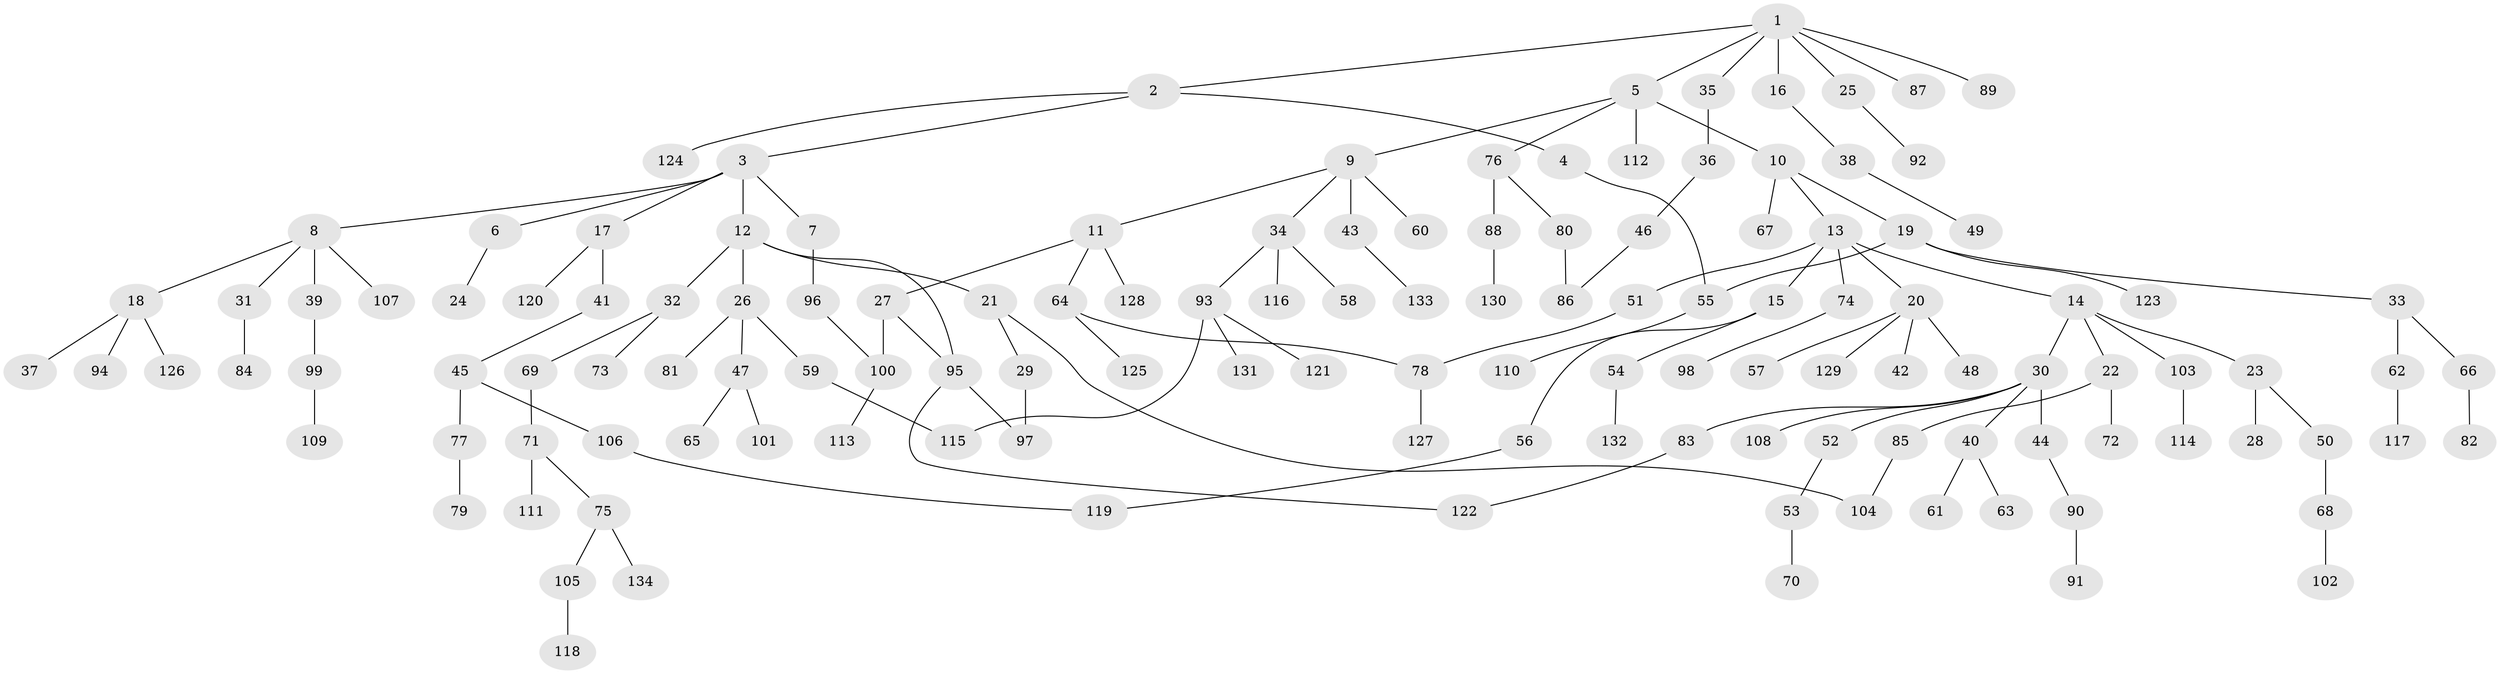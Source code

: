 // Generated by graph-tools (version 1.1) at 2025/25/03/09/25 03:25:28]
// undirected, 134 vertices, 143 edges
graph export_dot {
graph [start="1"]
  node [color=gray90,style=filled];
  1;
  2;
  3;
  4;
  5;
  6;
  7;
  8;
  9;
  10;
  11;
  12;
  13;
  14;
  15;
  16;
  17;
  18;
  19;
  20;
  21;
  22;
  23;
  24;
  25;
  26;
  27;
  28;
  29;
  30;
  31;
  32;
  33;
  34;
  35;
  36;
  37;
  38;
  39;
  40;
  41;
  42;
  43;
  44;
  45;
  46;
  47;
  48;
  49;
  50;
  51;
  52;
  53;
  54;
  55;
  56;
  57;
  58;
  59;
  60;
  61;
  62;
  63;
  64;
  65;
  66;
  67;
  68;
  69;
  70;
  71;
  72;
  73;
  74;
  75;
  76;
  77;
  78;
  79;
  80;
  81;
  82;
  83;
  84;
  85;
  86;
  87;
  88;
  89;
  90;
  91;
  92;
  93;
  94;
  95;
  96;
  97;
  98;
  99;
  100;
  101;
  102;
  103;
  104;
  105;
  106;
  107;
  108;
  109;
  110;
  111;
  112;
  113;
  114;
  115;
  116;
  117;
  118;
  119;
  120;
  121;
  122;
  123;
  124;
  125;
  126;
  127;
  128;
  129;
  130;
  131;
  132;
  133;
  134;
  1 -- 2;
  1 -- 5;
  1 -- 16;
  1 -- 25;
  1 -- 35;
  1 -- 87;
  1 -- 89;
  2 -- 3;
  2 -- 4;
  2 -- 124;
  3 -- 6;
  3 -- 7;
  3 -- 8;
  3 -- 12;
  3 -- 17;
  4 -- 55;
  5 -- 9;
  5 -- 10;
  5 -- 76;
  5 -- 112;
  6 -- 24;
  7 -- 96;
  8 -- 18;
  8 -- 31;
  8 -- 39;
  8 -- 107;
  9 -- 11;
  9 -- 34;
  9 -- 43;
  9 -- 60;
  10 -- 13;
  10 -- 19;
  10 -- 67;
  11 -- 27;
  11 -- 64;
  11 -- 128;
  12 -- 21;
  12 -- 26;
  12 -- 32;
  12 -- 95;
  13 -- 14;
  13 -- 15;
  13 -- 20;
  13 -- 51;
  13 -- 74;
  14 -- 22;
  14 -- 23;
  14 -- 30;
  14 -- 103;
  15 -- 54;
  15 -- 56;
  16 -- 38;
  17 -- 41;
  17 -- 120;
  18 -- 37;
  18 -- 94;
  18 -- 126;
  19 -- 33;
  19 -- 123;
  19 -- 55;
  20 -- 42;
  20 -- 48;
  20 -- 57;
  20 -- 129;
  21 -- 29;
  21 -- 104;
  22 -- 72;
  22 -- 85;
  23 -- 28;
  23 -- 50;
  25 -- 92;
  26 -- 47;
  26 -- 59;
  26 -- 81;
  27 -- 95;
  27 -- 100;
  29 -- 97;
  30 -- 40;
  30 -- 44;
  30 -- 52;
  30 -- 83;
  30 -- 108;
  31 -- 84;
  32 -- 69;
  32 -- 73;
  33 -- 62;
  33 -- 66;
  34 -- 58;
  34 -- 93;
  34 -- 116;
  35 -- 36;
  36 -- 46;
  38 -- 49;
  39 -- 99;
  40 -- 61;
  40 -- 63;
  41 -- 45;
  43 -- 133;
  44 -- 90;
  45 -- 77;
  45 -- 106;
  46 -- 86;
  47 -- 65;
  47 -- 101;
  50 -- 68;
  51 -- 78;
  52 -- 53;
  53 -- 70;
  54 -- 132;
  55 -- 110;
  56 -- 119;
  59 -- 115;
  62 -- 117;
  64 -- 125;
  64 -- 78;
  66 -- 82;
  68 -- 102;
  69 -- 71;
  71 -- 75;
  71 -- 111;
  74 -- 98;
  75 -- 105;
  75 -- 134;
  76 -- 80;
  76 -- 88;
  77 -- 79;
  78 -- 127;
  80 -- 86;
  83 -- 122;
  85 -- 104;
  88 -- 130;
  90 -- 91;
  93 -- 115;
  93 -- 121;
  93 -- 131;
  95 -- 97;
  95 -- 122;
  96 -- 100;
  99 -- 109;
  100 -- 113;
  103 -- 114;
  105 -- 118;
  106 -- 119;
}
